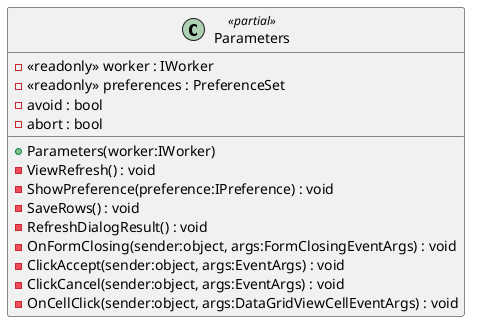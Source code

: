 @startuml
class Parameters <<partial>> {
    - <<readonly>> worker : IWorker
    - <<readonly>> preferences : PreferenceSet
    - avoid : bool
    - abort : bool
    + Parameters(worker:IWorker)
    - ViewRefresh() : void
    - ShowPreference(preference:IPreference) : void
    - SaveRows() : void
    - RefreshDialogResult() : void
    - OnFormClosing(sender:object, args:FormClosingEventArgs) : void
    - ClickAccept(sender:object, args:EventArgs) : void
    - ClickCancel(sender:object, args:EventArgs) : void
    - OnCellClick(sender:object, args:DataGridViewCellEventArgs) : void
}
@enduml
